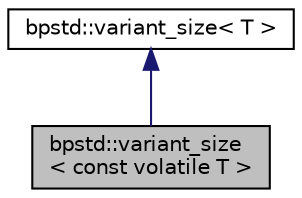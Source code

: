 digraph "bpstd::variant_size&lt; const volatile T &gt;"
{
 // LATEX_PDF_SIZE
  edge [fontname="Helvetica",fontsize="10",labelfontname="Helvetica",labelfontsize="10"];
  node [fontname="Helvetica",fontsize="10",shape=record];
  Node1 [label="bpstd::variant_size\l\< const volatile T \>",height=0.2,width=0.4,color="black", fillcolor="grey75", style="filled", fontcolor="black",tooltip=" "];
  Node2 -> Node1 [dir="back",color="midnightblue",fontsize="10",style="solid",fontname="Helvetica"];
  Node2 [label="bpstd::variant_size\< T \>",height=0.2,width=0.4,color="black", fillcolor="white", style="filled",URL="$d1/d13/structbpstd_1_1variant__size.html",tooltip="Provides access to the number of alternatives in a possibly cv-qualified variant as a compile-time co..."];
}
